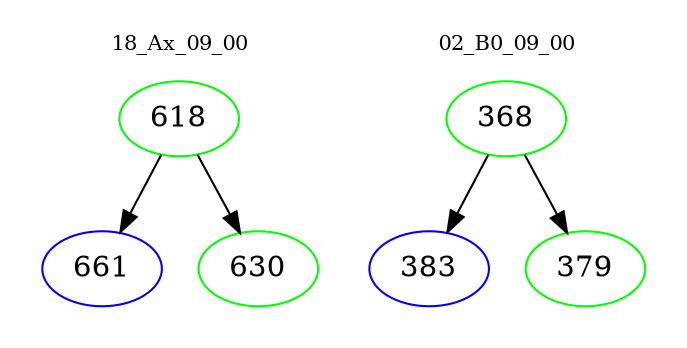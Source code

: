 digraph{
subgraph cluster_0 {
color = white
label = "18_Ax_09_00";
fontsize=10;
T0_618 [label="618", color="green"]
T0_618 -> T0_661 [color="black"]
T0_661 [label="661", color="blue"]
T0_618 -> T0_630 [color="black"]
T0_630 [label="630", color="green"]
}
subgraph cluster_1 {
color = white
label = "02_B0_09_00";
fontsize=10;
T1_368 [label="368", color="green"]
T1_368 -> T1_383 [color="black"]
T1_383 [label="383", color="blue"]
T1_368 -> T1_379 [color="black"]
T1_379 [label="379", color="green"]
}
}
